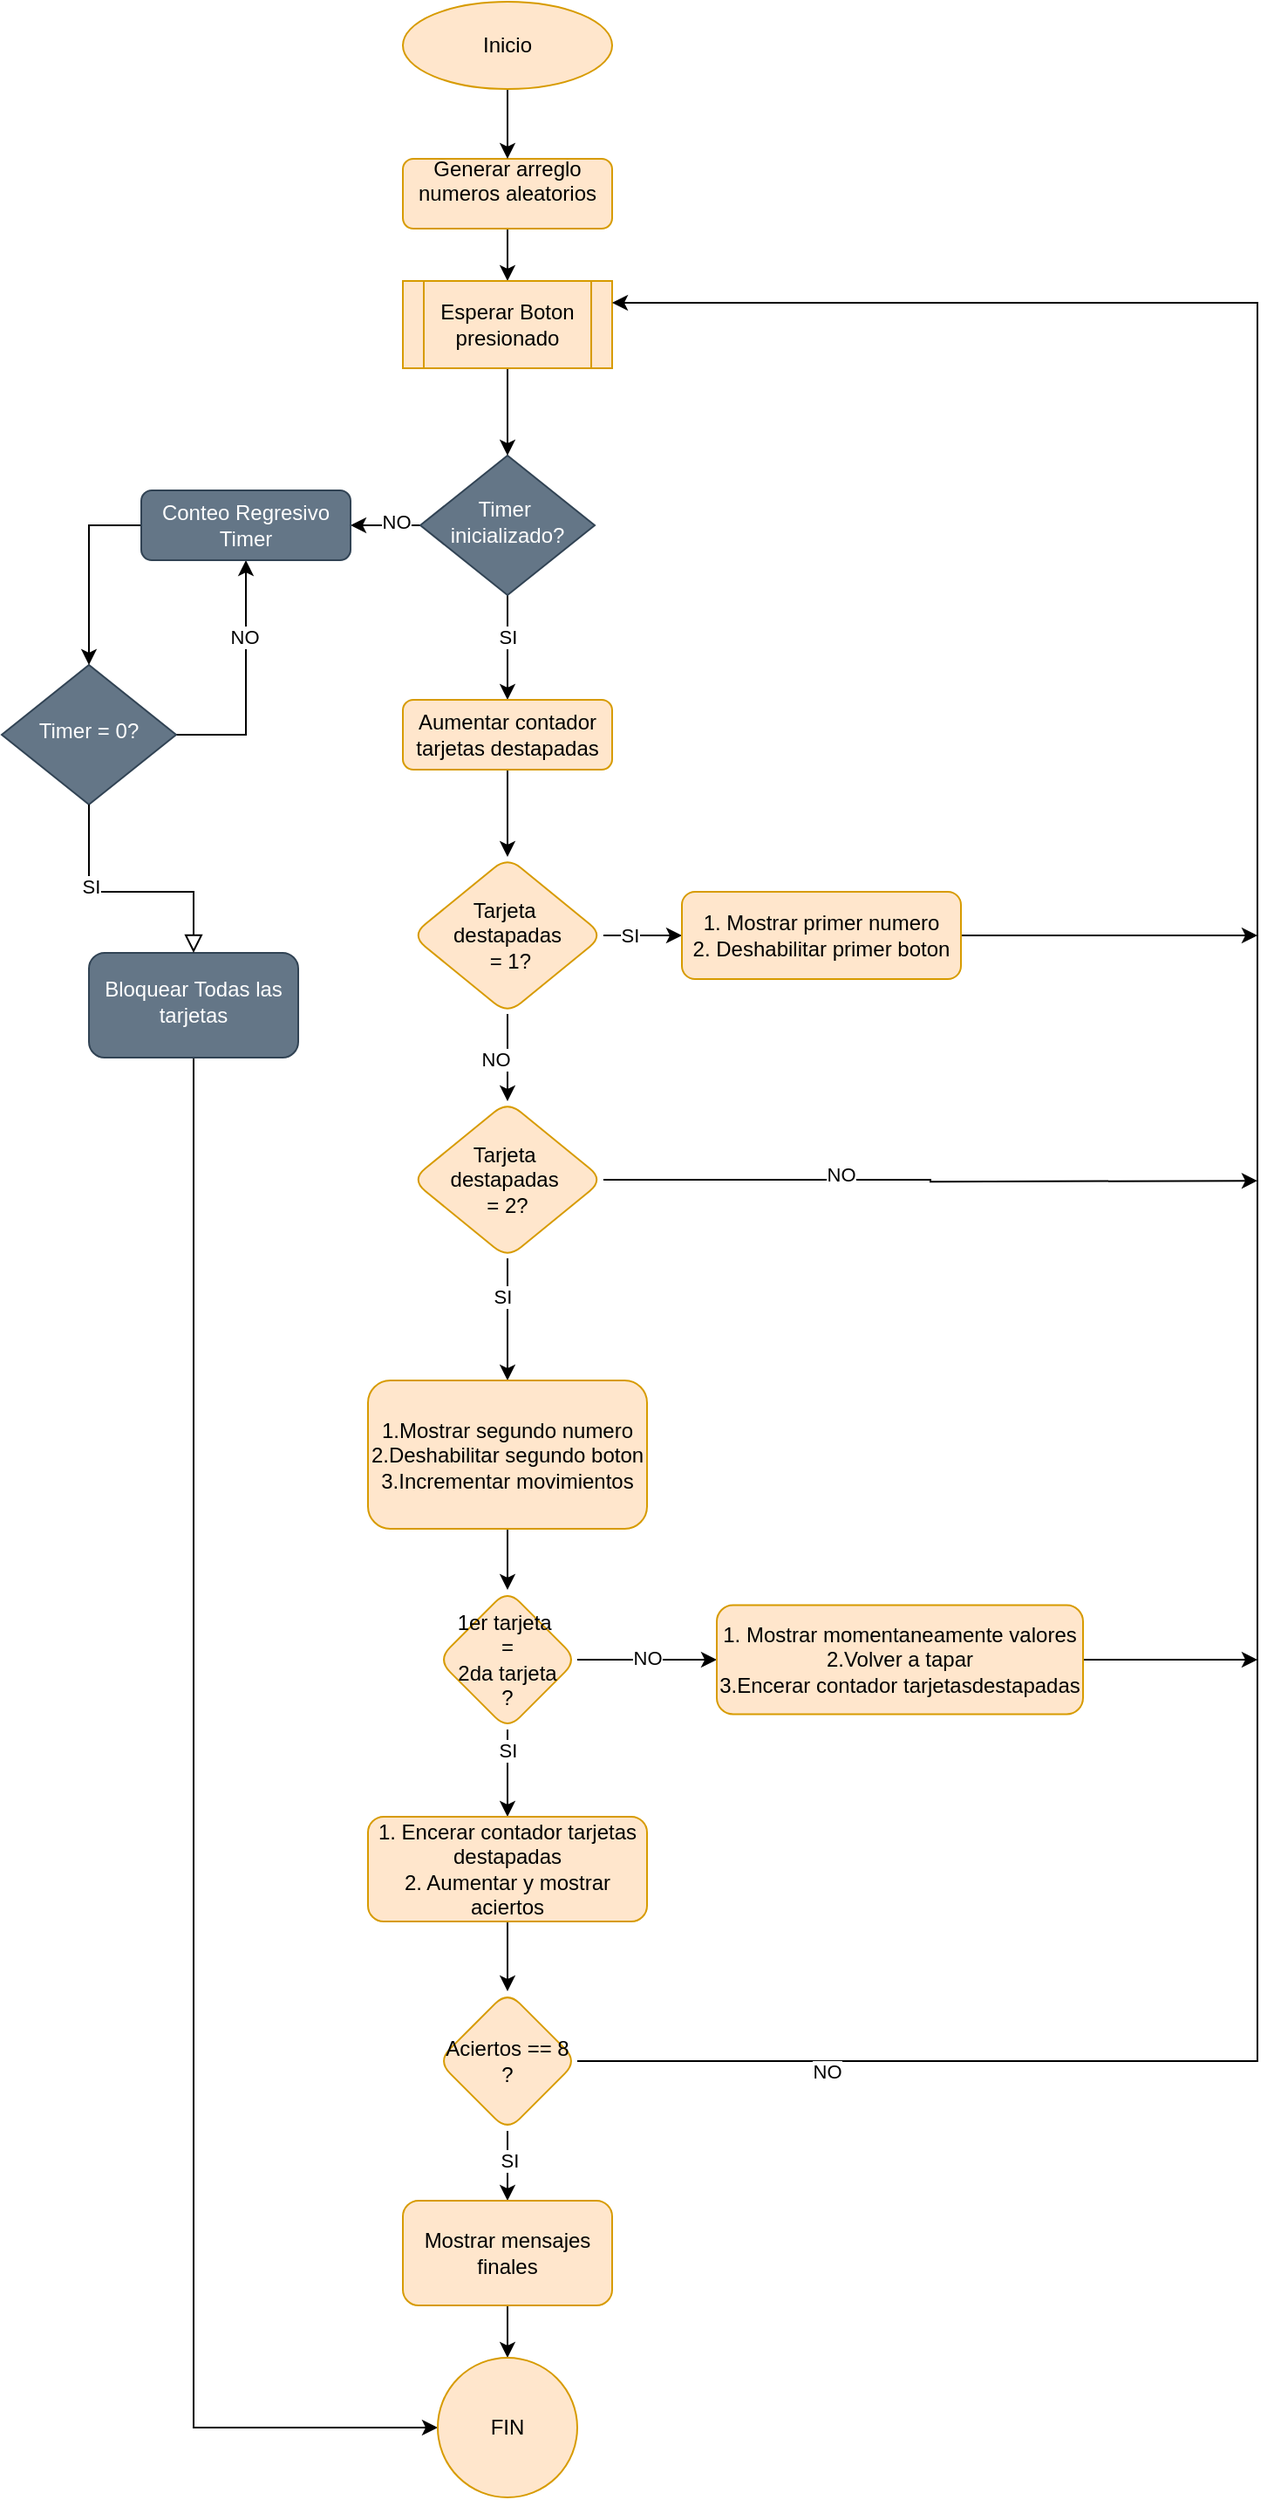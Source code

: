 <mxfile version="24.8.1">
  <diagram id="C5RBs43oDa-KdzZeNtuy" name="Page-1">
    <mxGraphModel dx="2068" dy="916" grid="1" gridSize="10" guides="1" tooltips="1" connect="1" arrows="1" fold="1" page="1" pageScale="1" pageWidth="827" pageHeight="1169" math="0" shadow="0">
      <root>
        <mxCell id="WIyWlLk6GJQsqaUBKTNV-0" />
        <mxCell id="WIyWlLk6GJQsqaUBKTNV-1" parent="WIyWlLk6GJQsqaUBKTNV-0" />
        <mxCell id="nyL9Rv-5-Ofma45vszDz-28" style="edgeStyle=orthogonalEdgeStyle;rounded=0;orthogonalLoop=1;jettySize=auto;html=1;exitX=0.5;exitY=1;exitDx=0;exitDy=0;" edge="1" parent="WIyWlLk6GJQsqaUBKTNV-1" source="WIyWlLk6GJQsqaUBKTNV-3" target="nyL9Rv-5-Ofma45vszDz-3">
          <mxGeometry relative="1" as="geometry" />
        </mxCell>
        <mxCell id="WIyWlLk6GJQsqaUBKTNV-3" value="&lt;div&gt;Generar arreglo numeros aleatorios&lt;/div&gt;&lt;div&gt;&lt;br&gt;&lt;/div&gt;" style="rounded=1;whiteSpace=wrap;html=1;fontSize=12;glass=0;strokeWidth=1;shadow=0;fillColor=#ffe6cc;strokeColor=#d79b00;" parent="WIyWlLk6GJQsqaUBKTNV-1" vertex="1">
          <mxGeometry x="310" y="100" width="120" height="40" as="geometry" />
        </mxCell>
        <mxCell id="WIyWlLk6GJQsqaUBKTNV-4" value="SI" style="rounded=0;html=1;jettySize=auto;orthogonalLoop=1;fontSize=11;endArrow=block;endFill=0;endSize=8;strokeWidth=1;shadow=0;labelBackgroundColor=none;edgeStyle=orthogonalEdgeStyle;" parent="WIyWlLk6GJQsqaUBKTNV-1" source="WIyWlLk6GJQsqaUBKTNV-11" edge="1">
          <mxGeometry y="20" relative="1" as="geometry">
            <mxPoint as="offset" />
            <mxPoint x="350" y="360" as="sourcePoint" />
            <mxPoint x="350" y="429" as="targetPoint" />
            <Array as="points">
              <mxPoint x="370" y="429" />
            </Array>
          </mxGeometry>
        </mxCell>
        <mxCell id="nyL9Rv-5-Ofma45vszDz-36" style="edgeStyle=orthogonalEdgeStyle;rounded=0;orthogonalLoop=1;jettySize=auto;html=1;exitX=1;exitY=0.5;exitDx=0;exitDy=0;entryX=0.5;entryY=1;entryDx=0;entryDy=0;" edge="1" parent="WIyWlLk6GJQsqaUBKTNV-1" source="WIyWlLk6GJQsqaUBKTNV-6" target="WIyWlLk6GJQsqaUBKTNV-12">
          <mxGeometry relative="1" as="geometry" />
        </mxCell>
        <mxCell id="nyL9Rv-5-Ofma45vszDz-37" value="NO" style="edgeLabel;html=1;align=center;verticalAlign=middle;resizable=0;points=[];" vertex="1" connectable="0" parent="nyL9Rv-5-Ofma45vszDz-36">
          <mxGeometry x="0.356" y="1" relative="1" as="geometry">
            <mxPoint y="-1" as="offset" />
          </mxGeometry>
        </mxCell>
        <mxCell id="WIyWlLk6GJQsqaUBKTNV-6" value="Timer = 0?" style="rhombus;whiteSpace=wrap;html=1;shadow=0;fontFamily=Helvetica;fontSize=12;align=center;strokeWidth=1;spacing=6;spacingTop=-4;fillColor=#647687;fontColor=#ffffff;strokeColor=#314354;" parent="WIyWlLk6GJQsqaUBKTNV-1" vertex="1">
          <mxGeometry x="80" y="390" width="100" height="80" as="geometry" />
        </mxCell>
        <mxCell id="nyL9Rv-5-Ofma45vszDz-30" style="edgeStyle=orthogonalEdgeStyle;rounded=0;orthogonalLoop=1;jettySize=auto;html=1;exitX=0.5;exitY=1;exitDx=0;exitDy=0;" edge="1" parent="WIyWlLk6GJQsqaUBKTNV-1" source="WIyWlLk6GJQsqaUBKTNV-10" target="WIyWlLk6GJQsqaUBKTNV-11">
          <mxGeometry relative="1" as="geometry" />
        </mxCell>
        <mxCell id="nyL9Rv-5-Ofma45vszDz-32" value="SI" style="edgeLabel;html=1;align=center;verticalAlign=middle;resizable=0;points=[];" vertex="1" connectable="0" parent="nyL9Rv-5-Ofma45vszDz-30">
          <mxGeometry x="-0.2" relative="1" as="geometry">
            <mxPoint as="offset" />
          </mxGeometry>
        </mxCell>
        <mxCell id="nyL9Rv-5-Ofma45vszDz-31" style="edgeStyle=orthogonalEdgeStyle;rounded=0;orthogonalLoop=1;jettySize=auto;html=1;exitX=0;exitY=0.5;exitDx=0;exitDy=0;entryX=1;entryY=0.5;entryDx=0;entryDy=0;" edge="1" parent="WIyWlLk6GJQsqaUBKTNV-1" source="WIyWlLk6GJQsqaUBKTNV-10" target="WIyWlLk6GJQsqaUBKTNV-12">
          <mxGeometry relative="1" as="geometry" />
        </mxCell>
        <mxCell id="nyL9Rv-5-Ofma45vszDz-33" value="NO" style="edgeLabel;html=1;align=center;verticalAlign=middle;resizable=0;points=[];" vertex="1" connectable="0" parent="nyL9Rv-5-Ofma45vszDz-31">
          <mxGeometry x="-0.3" y="-2" relative="1" as="geometry">
            <mxPoint as="offset" />
          </mxGeometry>
        </mxCell>
        <mxCell id="WIyWlLk6GJQsqaUBKTNV-10" value="Timer&amp;nbsp;&lt;div&gt;inicializado?&lt;/div&gt;" style="rhombus;whiteSpace=wrap;html=1;shadow=0;fontFamily=Helvetica;fontSize=12;align=center;strokeWidth=1;spacing=6;spacingTop=-4;fillColor=#647687;strokeColor=#314354;fontColor=#ffffff;" parent="WIyWlLk6GJQsqaUBKTNV-1" vertex="1">
          <mxGeometry x="320" y="270" width="100" height="80" as="geometry" />
        </mxCell>
        <mxCell id="nyL9Rv-5-Ofma45vszDz-10" style="edgeStyle=orthogonalEdgeStyle;rounded=0;orthogonalLoop=1;jettySize=auto;html=1;exitX=0;exitY=0.5;exitDx=0;exitDy=0;" edge="1" parent="WIyWlLk6GJQsqaUBKTNV-1" source="WIyWlLk6GJQsqaUBKTNV-12" target="WIyWlLk6GJQsqaUBKTNV-6">
          <mxGeometry relative="1" as="geometry" />
        </mxCell>
        <mxCell id="WIyWlLk6GJQsqaUBKTNV-12" value="Conteo Regresivo Timer" style="rounded=1;whiteSpace=wrap;html=1;fontSize=12;glass=0;strokeWidth=1;shadow=0;fillColor=#647687;fontColor=#ffffff;strokeColor=#314354;" parent="WIyWlLk6GJQsqaUBKTNV-1" vertex="1">
          <mxGeometry x="160" y="290" width="120" height="40" as="geometry" />
        </mxCell>
        <mxCell id="nyL9Rv-5-Ofma45vszDz-9" style="edgeStyle=orthogonalEdgeStyle;rounded=0;orthogonalLoop=1;jettySize=auto;html=1;exitX=0.25;exitY=1;exitDx=0;exitDy=0;entryX=0.5;entryY=0;entryDx=0;entryDy=0;" edge="1" parent="WIyWlLk6GJQsqaUBKTNV-1" source="nyL9Rv-5-Ofma45vszDz-3" target="WIyWlLk6GJQsqaUBKTNV-10">
          <mxGeometry relative="1" as="geometry">
            <Array as="points">
              <mxPoint x="370" y="220" />
            </Array>
          </mxGeometry>
        </mxCell>
        <mxCell id="nyL9Rv-5-Ofma45vszDz-3" value="Esperar Boton presionado" style="shape=process;whiteSpace=wrap;html=1;backgroundOutline=1;fillColor=#ffe6cc;strokeColor=#d79b00;" vertex="1" parent="WIyWlLk6GJQsqaUBKTNV-1">
          <mxGeometry x="310" y="170" width="120" height="50" as="geometry" />
        </mxCell>
        <mxCell id="nyL9Rv-5-Ofma45vszDz-18" value="" style="edgeStyle=orthogonalEdgeStyle;rounded=0;orthogonalLoop=1;jettySize=auto;html=1;" edge="1" parent="WIyWlLk6GJQsqaUBKTNV-1" source="WIyWlLk6GJQsqaUBKTNV-11" target="nyL9Rv-5-Ofma45vszDz-17">
          <mxGeometry relative="1" as="geometry" />
        </mxCell>
        <mxCell id="nyL9Rv-5-Ofma45vszDz-66" style="edgeStyle=orthogonalEdgeStyle;rounded=0;orthogonalLoop=1;jettySize=auto;html=1;exitX=0.5;exitY=1;exitDx=0;exitDy=0;entryX=0;entryY=0.5;entryDx=0;entryDy=0;" edge="1" parent="WIyWlLk6GJQsqaUBKTNV-1" source="nyL9Rv-5-Ofma45vszDz-11" target="nyL9Rv-5-Ofma45vszDz-55">
          <mxGeometry relative="1" as="geometry" />
        </mxCell>
        <mxCell id="nyL9Rv-5-Ofma45vszDz-11" value="Bloquear Todas las tarjetas" style="rounded=1;whiteSpace=wrap;html=1;shadow=0;strokeWidth=1;spacing=6;spacingTop=-4;fillColor=#647687;fontColor=#ffffff;strokeColor=#314354;" vertex="1" parent="WIyWlLk6GJQsqaUBKTNV-1">
          <mxGeometry x="130" y="555" width="120" height="60" as="geometry" />
        </mxCell>
        <mxCell id="nyL9Rv-5-Ofma45vszDz-15" value="" style="rounded=0;html=1;jettySize=auto;orthogonalLoop=1;fontSize=11;endArrow=block;endFill=0;endSize=8;strokeWidth=1;shadow=0;labelBackgroundColor=none;edgeStyle=orthogonalEdgeStyle;exitX=0.5;exitY=1;exitDx=0;exitDy=0;entryX=0.5;entryY=0;entryDx=0;entryDy=0;" edge="1" parent="WIyWlLk6GJQsqaUBKTNV-1" source="WIyWlLk6GJQsqaUBKTNV-6" target="nyL9Rv-5-Ofma45vszDz-11">
          <mxGeometry x="-0.558" relative="1" as="geometry">
            <mxPoint as="offset" />
            <mxPoint x="200" y="500" as="sourcePoint" />
            <mxPoint x="270" y="530" as="targetPoint" />
            <Array as="points">
              <mxPoint x="190" y="520" />
              <mxPoint x="191" y="520" />
            </Array>
          </mxGeometry>
        </mxCell>
        <mxCell id="nyL9Rv-5-Ofma45vszDz-26" value="SI" style="edgeLabel;html=1;align=center;verticalAlign=middle;resizable=0;points=[];" vertex="1" connectable="0" parent="nyL9Rv-5-Ofma45vszDz-15">
          <mxGeometry x="-0.298" y="3" relative="1" as="geometry">
            <mxPoint as="offset" />
          </mxGeometry>
        </mxCell>
        <mxCell id="nyL9Rv-5-Ofma45vszDz-20" value="" style="edgeStyle=orthogonalEdgeStyle;rounded=0;orthogonalLoop=1;jettySize=auto;html=1;" edge="1" parent="WIyWlLk6GJQsqaUBKTNV-1" source="nyL9Rv-5-Ofma45vszDz-17" target="nyL9Rv-5-Ofma45vszDz-19">
          <mxGeometry relative="1" as="geometry" />
        </mxCell>
        <mxCell id="nyL9Rv-5-Ofma45vszDz-39" value="SI" style="edgeLabel;html=1;align=center;verticalAlign=middle;resizable=0;points=[];" vertex="1" connectable="0" parent="nyL9Rv-5-Ofma45vszDz-20">
          <mxGeometry x="0.515" y="-1" relative="1" as="geometry">
            <mxPoint x="-19" y="-1" as="offset" />
          </mxGeometry>
        </mxCell>
        <mxCell id="nyL9Rv-5-Ofma45vszDz-22" value="" style="edgeStyle=orthogonalEdgeStyle;rounded=0;orthogonalLoop=1;jettySize=auto;html=1;" edge="1" parent="WIyWlLk6GJQsqaUBKTNV-1" source="nyL9Rv-5-Ofma45vszDz-17" target="nyL9Rv-5-Ofma45vszDz-21">
          <mxGeometry relative="1" as="geometry" />
        </mxCell>
        <mxCell id="nyL9Rv-5-Ofma45vszDz-38" value="NO" style="edgeLabel;html=1;align=center;verticalAlign=middle;resizable=0;points=[];" vertex="1" connectable="0" parent="nyL9Rv-5-Ofma45vszDz-22">
          <mxGeometry x="0.018" y="-7" relative="1" as="geometry">
            <mxPoint as="offset" />
          </mxGeometry>
        </mxCell>
        <mxCell id="nyL9Rv-5-Ofma45vszDz-17" value="Tarjeta&amp;nbsp;&lt;div&gt;destapadas&lt;/div&gt;&lt;div&gt;&amp;nbsp;= 1?&lt;/div&gt;" style="rhombus;whiteSpace=wrap;html=1;rounded=1;glass=0;strokeWidth=1;shadow=0;fillColor=#ffe6cc;strokeColor=#d79b00;" vertex="1" parent="WIyWlLk6GJQsqaUBKTNV-1">
          <mxGeometry x="315" y="500" width="110" height="90" as="geometry" />
        </mxCell>
        <mxCell id="nyL9Rv-5-Ofma45vszDz-42" style="edgeStyle=orthogonalEdgeStyle;rounded=0;orthogonalLoop=1;jettySize=auto;html=1;exitX=1;exitY=0.5;exitDx=0;exitDy=0;" edge="1" parent="WIyWlLk6GJQsqaUBKTNV-1" source="nyL9Rv-5-Ofma45vszDz-19">
          <mxGeometry relative="1" as="geometry">
            <mxPoint x="800" y="545" as="targetPoint" />
          </mxGeometry>
        </mxCell>
        <mxCell id="nyL9Rv-5-Ofma45vszDz-19" value="1. Mostrar primer numero&lt;div&gt;2. Deshabilitar primer boton&lt;/div&gt;" style="rounded=1;whiteSpace=wrap;html=1;glass=0;strokeWidth=1;shadow=0;fillColor=#ffe6cc;strokeColor=#d79b00;" vertex="1" parent="WIyWlLk6GJQsqaUBKTNV-1">
          <mxGeometry x="470" y="520" width="160" height="50" as="geometry" />
        </mxCell>
        <mxCell id="nyL9Rv-5-Ofma45vszDz-40" style="edgeStyle=orthogonalEdgeStyle;rounded=0;orthogonalLoop=1;jettySize=auto;html=1;exitX=1;exitY=0.5;exitDx=0;exitDy=0;entryX=1;entryY=0.25;entryDx=0;entryDy=0;" edge="1" parent="WIyWlLk6GJQsqaUBKTNV-1" source="nyL9Rv-5-Ofma45vszDz-51" target="nyL9Rv-5-Ofma45vszDz-3">
          <mxGeometry relative="1" as="geometry">
            <Array as="points">
              <mxPoint x="800" y="1190" />
              <mxPoint x="800" y="182" />
            </Array>
          </mxGeometry>
        </mxCell>
        <mxCell id="nyL9Rv-5-Ofma45vszDz-58" value="NO" style="edgeLabel;html=1;align=center;verticalAlign=middle;resizable=0;points=[];" vertex="1" connectable="0" parent="nyL9Rv-5-Ofma45vszDz-40">
          <mxGeometry x="-0.839" y="-6" relative="1" as="geometry">
            <mxPoint as="offset" />
          </mxGeometry>
        </mxCell>
        <mxCell id="nyL9Rv-5-Ofma45vszDz-44" value="" style="edgeStyle=orthogonalEdgeStyle;rounded=0;orthogonalLoop=1;jettySize=auto;html=1;" edge="1" parent="WIyWlLk6GJQsqaUBKTNV-1" source="nyL9Rv-5-Ofma45vszDz-21" target="nyL9Rv-5-Ofma45vszDz-43">
          <mxGeometry relative="1" as="geometry" />
        </mxCell>
        <mxCell id="nyL9Rv-5-Ofma45vszDz-61" value="SI" style="edgeLabel;html=1;align=center;verticalAlign=middle;resizable=0;points=[];" vertex="1" connectable="0" parent="nyL9Rv-5-Ofma45vszDz-44">
          <mxGeometry x="-0.389" y="-3" relative="1" as="geometry">
            <mxPoint as="offset" />
          </mxGeometry>
        </mxCell>
        <mxCell id="nyL9Rv-5-Ofma45vszDz-62" style="edgeStyle=orthogonalEdgeStyle;rounded=0;orthogonalLoop=1;jettySize=auto;html=1;exitX=1;exitY=0.5;exitDx=0;exitDy=0;" edge="1" parent="WIyWlLk6GJQsqaUBKTNV-1" source="nyL9Rv-5-Ofma45vszDz-21">
          <mxGeometry relative="1" as="geometry">
            <mxPoint x="800" y="685.571" as="targetPoint" />
          </mxGeometry>
        </mxCell>
        <mxCell id="nyL9Rv-5-Ofma45vszDz-63" value="NO" style="edgeLabel;html=1;align=center;verticalAlign=middle;resizable=0;points=[];" vertex="1" connectable="0" parent="nyL9Rv-5-Ofma45vszDz-62">
          <mxGeometry x="-0.277" y="3" relative="1" as="geometry">
            <mxPoint as="offset" />
          </mxGeometry>
        </mxCell>
        <mxCell id="nyL9Rv-5-Ofma45vszDz-21" value="Tarjeta&amp;nbsp;&lt;div&gt;destapadas&amp;nbsp;&lt;/div&gt;&lt;div&gt;= 2?&lt;/div&gt;" style="rhombus;whiteSpace=wrap;html=1;rounded=1;glass=0;strokeWidth=1;shadow=0;fillColor=#ffe6cc;strokeColor=#d79b00;" vertex="1" parent="WIyWlLk6GJQsqaUBKTNV-1">
          <mxGeometry x="315" y="640" width="110" height="90" as="geometry" />
        </mxCell>
        <mxCell id="nyL9Rv-5-Ofma45vszDz-27" style="edgeStyle=orthogonalEdgeStyle;rounded=0;orthogonalLoop=1;jettySize=auto;html=1;exitX=0.5;exitY=1;exitDx=0;exitDy=0;entryX=0.5;entryY=0;entryDx=0;entryDy=0;" edge="1" parent="WIyWlLk6GJQsqaUBKTNV-1" source="nyL9Rv-5-Ofma45vszDz-23" target="WIyWlLk6GJQsqaUBKTNV-3">
          <mxGeometry relative="1" as="geometry">
            <mxPoint x="370" y="110" as="targetPoint" />
          </mxGeometry>
        </mxCell>
        <mxCell id="nyL9Rv-5-Ofma45vszDz-23" value="Inicio" style="ellipse;whiteSpace=wrap;html=1;fillColor=#ffe6cc;strokeColor=#d79b00;" vertex="1" parent="WIyWlLk6GJQsqaUBKTNV-1">
          <mxGeometry x="310" y="10" width="120" height="50" as="geometry" />
        </mxCell>
        <mxCell id="WIyWlLk6GJQsqaUBKTNV-11" value="Aumentar contador tarjetas destapadas" style="rounded=1;whiteSpace=wrap;html=1;fontSize=12;glass=0;strokeWidth=1;shadow=0;fillColor=#ffe6cc;strokeColor=#d79b00;" parent="WIyWlLk6GJQsqaUBKTNV-1" vertex="1">
          <mxGeometry x="310" y="410" width="120" height="40" as="geometry" />
        </mxCell>
        <mxCell id="nyL9Rv-5-Ofma45vszDz-46" value="" style="edgeStyle=orthogonalEdgeStyle;rounded=0;orthogonalLoop=1;jettySize=auto;html=1;" edge="1" parent="WIyWlLk6GJQsqaUBKTNV-1" source="nyL9Rv-5-Ofma45vszDz-43" target="nyL9Rv-5-Ofma45vszDz-45">
          <mxGeometry relative="1" as="geometry" />
        </mxCell>
        <mxCell id="nyL9Rv-5-Ofma45vszDz-43" value="1.Mostrar segundo numero&lt;div&gt;2.Deshabilitar segundo boton&lt;/div&gt;&lt;div&gt;3.Incrementar movimientos&lt;/div&gt;" style="whiteSpace=wrap;html=1;fillColor=#ffe6cc;strokeColor=#d79b00;rounded=1;glass=0;strokeWidth=1;shadow=0;" vertex="1" parent="WIyWlLk6GJQsqaUBKTNV-1">
          <mxGeometry x="290" y="800" width="160" height="85" as="geometry" />
        </mxCell>
        <mxCell id="nyL9Rv-5-Ofma45vszDz-48" value="" style="edgeStyle=orthogonalEdgeStyle;rounded=0;orthogonalLoop=1;jettySize=auto;html=1;" edge="1" parent="WIyWlLk6GJQsqaUBKTNV-1" source="nyL9Rv-5-Ofma45vszDz-45" target="nyL9Rv-5-Ofma45vszDz-47">
          <mxGeometry relative="1" as="geometry" />
        </mxCell>
        <mxCell id="nyL9Rv-5-Ofma45vszDz-64" value="NO" style="edgeLabel;html=1;align=center;verticalAlign=middle;resizable=0;points=[];" vertex="1" connectable="0" parent="nyL9Rv-5-Ofma45vszDz-48">
          <mxGeometry x="-0.018" y="1" relative="1" as="geometry">
            <mxPoint as="offset" />
          </mxGeometry>
        </mxCell>
        <mxCell id="nyL9Rv-5-Ofma45vszDz-50" value="" style="edgeStyle=orthogonalEdgeStyle;rounded=0;orthogonalLoop=1;jettySize=auto;html=1;" edge="1" parent="WIyWlLk6GJQsqaUBKTNV-1" source="nyL9Rv-5-Ofma45vszDz-45" target="nyL9Rv-5-Ofma45vszDz-49">
          <mxGeometry relative="1" as="geometry" />
        </mxCell>
        <mxCell id="nyL9Rv-5-Ofma45vszDz-65" value="SI" style="edgeLabel;html=1;align=center;verticalAlign=middle;resizable=0;points=[];" vertex="1" connectable="0" parent="nyL9Rv-5-Ofma45vszDz-50">
          <mxGeometry x="-0.521" relative="1" as="geometry">
            <mxPoint as="offset" />
          </mxGeometry>
        </mxCell>
        <mxCell id="nyL9Rv-5-Ofma45vszDz-45" value="1er tarjeta&amp;nbsp;&lt;div&gt;=&lt;/div&gt;&lt;div&gt;2da tarjeta&lt;/div&gt;&lt;div&gt;?&lt;/div&gt;" style="rhombus;whiteSpace=wrap;html=1;fillColor=#ffe6cc;strokeColor=#d79b00;rounded=1;glass=0;strokeWidth=1;shadow=0;" vertex="1" parent="WIyWlLk6GJQsqaUBKTNV-1">
          <mxGeometry x="330" y="920" width="80" height="80" as="geometry" />
        </mxCell>
        <mxCell id="nyL9Rv-5-Ofma45vszDz-59" style="edgeStyle=orthogonalEdgeStyle;rounded=0;orthogonalLoop=1;jettySize=auto;html=1;exitX=1;exitY=0.5;exitDx=0;exitDy=0;" edge="1" parent="WIyWlLk6GJQsqaUBKTNV-1" source="nyL9Rv-5-Ofma45vszDz-47">
          <mxGeometry relative="1" as="geometry">
            <mxPoint x="800" y="960" as="targetPoint" />
          </mxGeometry>
        </mxCell>
        <mxCell id="nyL9Rv-5-Ofma45vszDz-47" value="1. Mostrar momentaneamente valores&lt;div&gt;2.Volver a tapar&lt;/div&gt;&lt;div&gt;3.Encerar contador tarjetasdestapadas&lt;/div&gt;" style="whiteSpace=wrap;html=1;fillColor=#ffe6cc;strokeColor=#d79b00;rounded=1;glass=0;strokeWidth=1;shadow=0;" vertex="1" parent="WIyWlLk6GJQsqaUBKTNV-1">
          <mxGeometry x="490" y="928.75" width="210" height="62.5" as="geometry" />
        </mxCell>
        <mxCell id="nyL9Rv-5-Ofma45vszDz-52" value="" style="edgeStyle=orthogonalEdgeStyle;rounded=0;orthogonalLoop=1;jettySize=auto;html=1;" edge="1" parent="WIyWlLk6GJQsqaUBKTNV-1" source="nyL9Rv-5-Ofma45vszDz-49" target="nyL9Rv-5-Ofma45vszDz-51">
          <mxGeometry relative="1" as="geometry" />
        </mxCell>
        <mxCell id="nyL9Rv-5-Ofma45vszDz-49" value="1. Encerar contador tarjetas destapadas&lt;div&gt;2. Aumentar y mostrar aciertos&lt;/div&gt;" style="whiteSpace=wrap;html=1;fillColor=#ffe6cc;strokeColor=#d79b00;rounded=1;glass=0;strokeWidth=1;shadow=0;" vertex="1" parent="WIyWlLk6GJQsqaUBKTNV-1">
          <mxGeometry x="290" y="1050" width="160" height="60" as="geometry" />
        </mxCell>
        <mxCell id="nyL9Rv-5-Ofma45vszDz-54" value="" style="edgeStyle=orthogonalEdgeStyle;rounded=0;orthogonalLoop=1;jettySize=auto;html=1;" edge="1" parent="WIyWlLk6GJQsqaUBKTNV-1" source="nyL9Rv-5-Ofma45vszDz-51" target="nyL9Rv-5-Ofma45vszDz-53">
          <mxGeometry relative="1" as="geometry" />
        </mxCell>
        <mxCell id="nyL9Rv-5-Ofma45vszDz-57" value="SI" style="edgeLabel;html=1;align=center;verticalAlign=middle;resizable=0;points=[];" vertex="1" connectable="0" parent="nyL9Rv-5-Ofma45vszDz-54">
          <mxGeometry x="-0.17" y="1" relative="1" as="geometry">
            <mxPoint as="offset" />
          </mxGeometry>
        </mxCell>
        <mxCell id="nyL9Rv-5-Ofma45vszDz-51" value="Aciertos == 8 ?" style="rhombus;whiteSpace=wrap;html=1;fillColor=#ffe6cc;strokeColor=#d79b00;rounded=1;glass=0;strokeWidth=1;shadow=0;" vertex="1" parent="WIyWlLk6GJQsqaUBKTNV-1">
          <mxGeometry x="330" y="1150" width="80" height="80" as="geometry" />
        </mxCell>
        <mxCell id="nyL9Rv-5-Ofma45vszDz-56" value="" style="edgeStyle=orthogonalEdgeStyle;rounded=0;orthogonalLoop=1;jettySize=auto;html=1;" edge="1" parent="WIyWlLk6GJQsqaUBKTNV-1" source="nyL9Rv-5-Ofma45vszDz-53" target="nyL9Rv-5-Ofma45vszDz-55">
          <mxGeometry relative="1" as="geometry" />
        </mxCell>
        <mxCell id="nyL9Rv-5-Ofma45vszDz-53" value="Mostrar mensajes finales" style="whiteSpace=wrap;html=1;fillColor=#ffe6cc;strokeColor=#d79b00;rounded=1;glass=0;strokeWidth=1;shadow=0;" vertex="1" parent="WIyWlLk6GJQsqaUBKTNV-1">
          <mxGeometry x="310" y="1270" width="120" height="60" as="geometry" />
        </mxCell>
        <mxCell id="nyL9Rv-5-Ofma45vszDz-55" value="FIN" style="ellipse;whiteSpace=wrap;html=1;fillColor=#ffe6cc;strokeColor=#d79b00;rounded=1;glass=0;strokeWidth=1;shadow=0;" vertex="1" parent="WIyWlLk6GJQsqaUBKTNV-1">
          <mxGeometry x="330" y="1360" width="80" height="80" as="geometry" />
        </mxCell>
      </root>
    </mxGraphModel>
  </diagram>
</mxfile>
